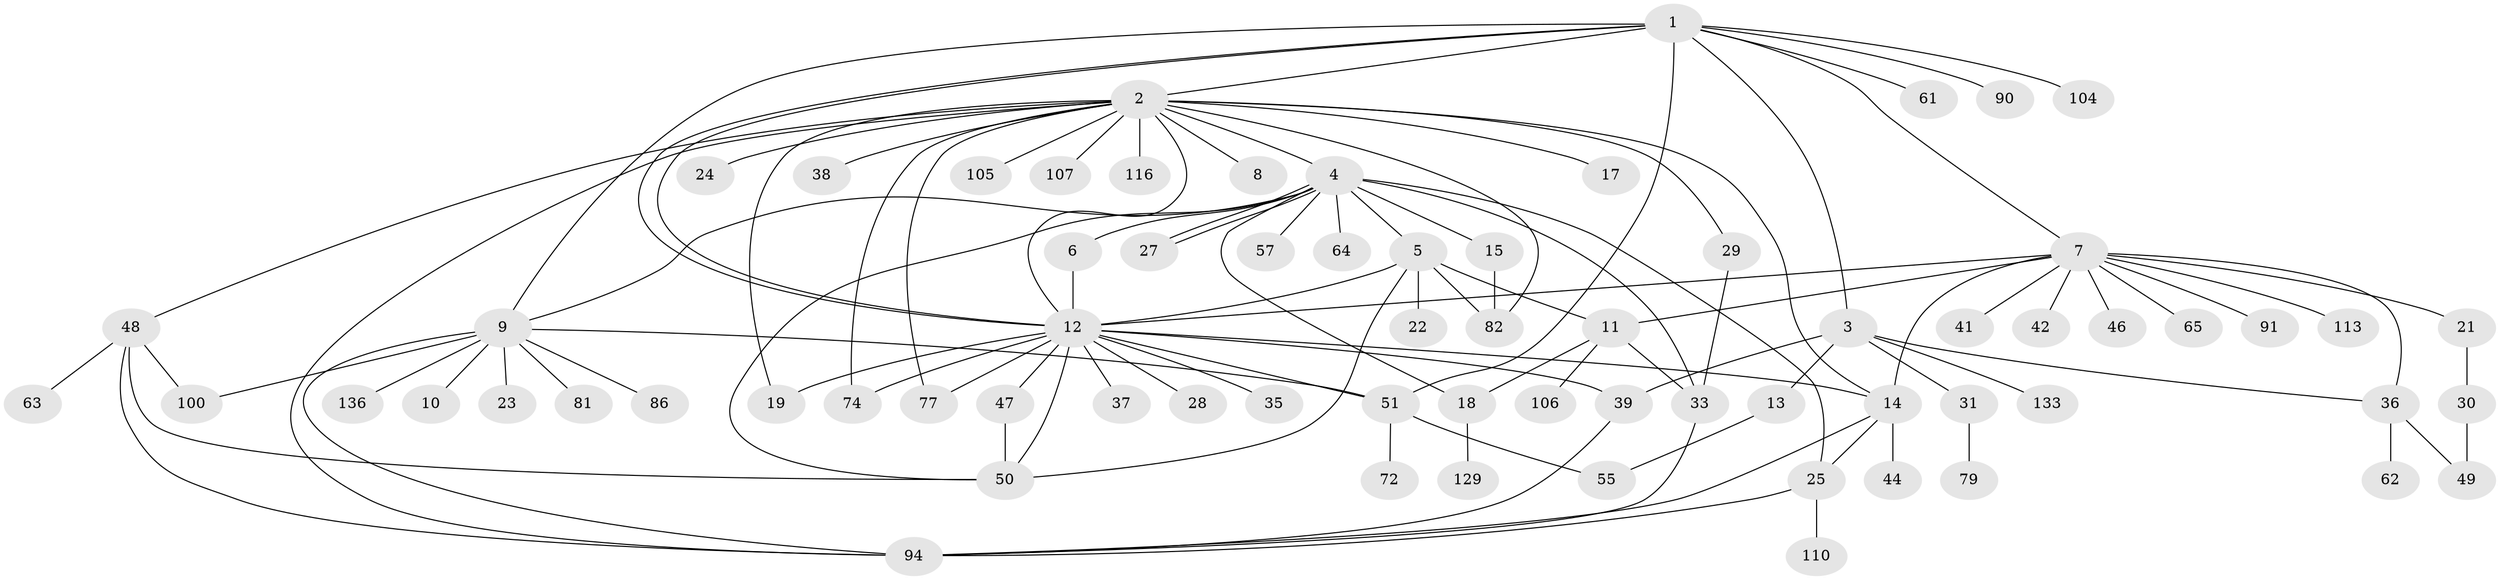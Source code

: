 // original degree distribution, {11: 0.013986013986013986, 19: 0.006993006993006993, 6: 0.013986013986013986, 13: 0.006993006993006993, 10: 0.006993006993006993, 3: 0.09090909090909091, 15: 0.006993006993006993, 1: 0.5104895104895105, 5: 0.027972027972027972, 17: 0.006993006993006993, 2: 0.23076923076923078, 4: 0.055944055944055944, 12: 0.006993006993006993, 8: 0.013986013986013986}
// Generated by graph-tools (version 1.1) at 2025/14/03/09/25 04:14:33]
// undirected, 71 vertices, 106 edges
graph export_dot {
graph [start="1"]
  node [color=gray90,style=filled];
  1;
  2;
  3;
  4;
  5 [super="+130+16+75+52"];
  6 [super="+98+95"];
  7 [super="+67+83"];
  8;
  9 [super="+60+80+73+53"];
  10;
  11;
  12 [super="+56+66+88+121+115+20+32+26+45"];
  13 [super="+54"];
  14 [super="+40"];
  15 [super="+111"];
  17 [super="+84+97+131"];
  18 [super="+68"];
  19 [super="+87"];
  21;
  22 [super="+126"];
  23;
  24 [super="+92"];
  25;
  27;
  28;
  29 [super="+43"];
  30;
  31;
  33 [super="+58"];
  35;
  36 [super="+93+123"];
  37;
  38;
  39 [super="+89+120"];
  41 [super="+96"];
  42 [super="+124"];
  44;
  46;
  47 [super="+69"];
  48;
  49 [super="+71"];
  50 [super="+134"];
  51 [super="+119+137+114+99+70+59"];
  55 [super="+143"];
  57;
  61;
  62;
  63;
  64;
  65 [super="+101"];
  72;
  74;
  77 [super="+117"];
  79;
  81;
  82 [super="+125"];
  86 [super="+103"];
  90;
  91;
  94 [super="+127"];
  100;
  104;
  105;
  106;
  107;
  110;
  113;
  116;
  129;
  133;
  136;
  1 -- 2;
  1 -- 3;
  1 -- 7;
  1 -- 9;
  1 -- 12 [weight=2];
  1 -- 12;
  1 -- 61;
  1 -- 90;
  1 -- 104;
  1 -- 51;
  2 -- 4;
  2 -- 8;
  2 -- 14 [weight=2];
  2 -- 17;
  2 -- 19;
  2 -- 24;
  2 -- 29;
  2 -- 38;
  2 -- 48;
  2 -- 74;
  2 -- 77;
  2 -- 82;
  2 -- 94;
  2 -- 105;
  2 -- 107;
  2 -- 116;
  2 -- 12;
  3 -- 13;
  3 -- 31;
  3 -- 36;
  3 -- 39;
  3 -- 133;
  4 -- 5;
  4 -- 6;
  4 -- 9;
  4 -- 15;
  4 -- 25;
  4 -- 27;
  4 -- 27;
  4 -- 33;
  4 -- 57;
  4 -- 64;
  4 -- 18;
  4 -- 50;
  5 -- 11;
  5 -- 12 [weight=2];
  5 -- 22;
  5 -- 50;
  5 -- 82;
  6 -- 12;
  7 -- 11;
  7 -- 14;
  7 -- 21;
  7 -- 36;
  7 -- 41;
  7 -- 42;
  7 -- 46;
  7 -- 65;
  7 -- 91;
  7 -- 113;
  7 -- 12;
  9 -- 10;
  9 -- 23;
  9 -- 86;
  9 -- 100;
  9 -- 136;
  9 -- 81;
  9 -- 94 [weight=2];
  9 -- 51;
  11 -- 18;
  11 -- 33;
  11 -- 106;
  12 -- 14;
  12 -- 37;
  12 -- 47;
  12 -- 50;
  12 -- 19;
  12 -- 51;
  12 -- 77;
  12 -- 35;
  12 -- 39;
  12 -- 74;
  12 -- 28;
  13 -- 55;
  14 -- 94;
  14 -- 25;
  14 -- 44;
  15 -- 82;
  18 -- 129;
  21 -- 30;
  25 -- 110;
  25 -- 94;
  29 -- 33;
  30 -- 49;
  31 -- 79;
  33 -- 94;
  36 -- 49;
  36 -- 62;
  39 -- 94;
  47 -- 50;
  48 -- 63;
  48 -- 94;
  48 -- 100;
  48 -- 50;
  51 -- 72;
  51 -- 55;
}
